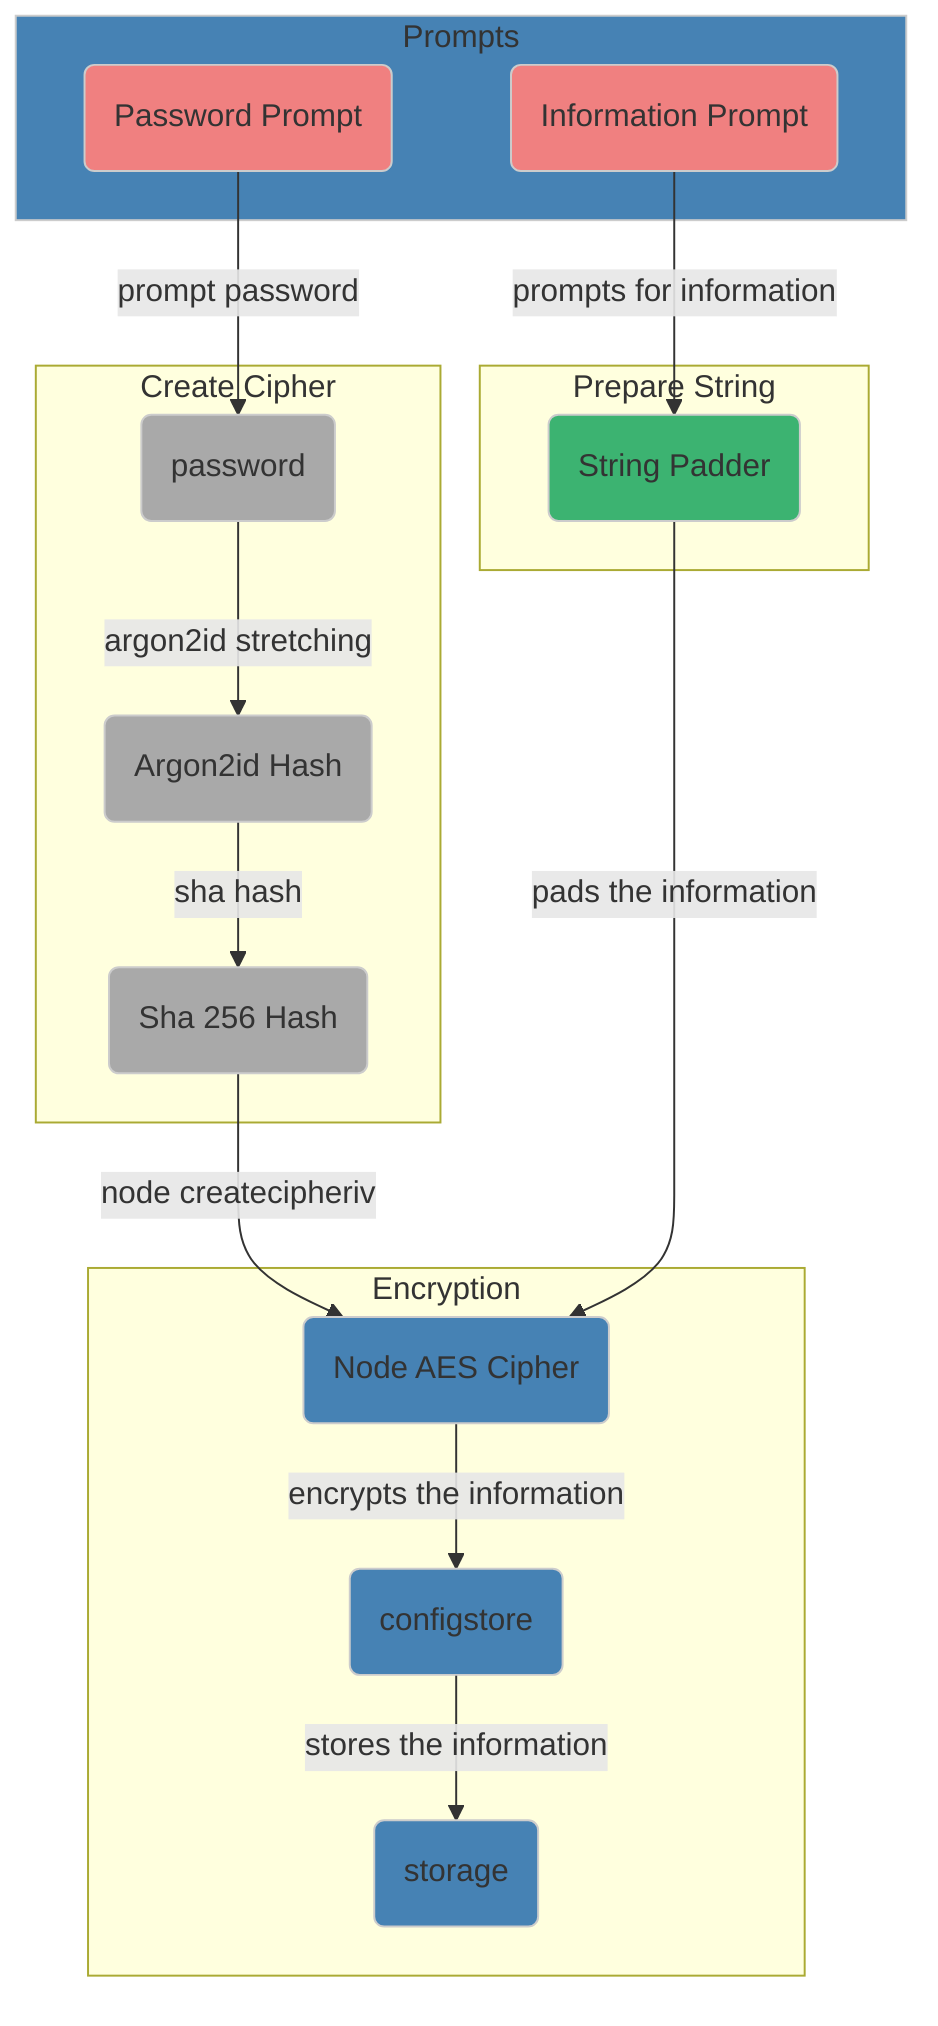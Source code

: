 graph TB
subgraph Create Cipher
    password("password") 
    argon2id_hash("Argon2id Hash")
    sha_hash("Sha 256 Hash")

end
subgraph Encryption
    node_cipher("Node AES Cipher")
    configstore("configstore")
    storage("storage")
end
password_prompt -- prompt password --> password
password -- argon2id stretching --> argon2id_hash
argon2id_hash -- sha hash --> sha_hash
sha_hash -- node createcipheriv --> node_cipher

subgraph Prompts
    password_prompt("Password Prompt")
    information_prompt("Information Prompt")
end

subgraph Prepare String
    padder("String Padder")
end

information_prompt -- prompts for information --> padder
padder -- pads the information --> node_cipher
node_cipher -- encrypts the information --> configstore
configstore -- stores the information --> storage

style padder fill:mediumseagreen,stroke:#ccc,stroke-width:1px;

style password_prompt fill:lightcoral,stroke:#ccc,stroke-width:1px;
style information_prompt fill:lightcoral,stroke:#ccc,stroke-width:1px;


style password fill:darkgray,stroke:#ccc,stroke-width:1px;
style argon2id_hash fill:darkgray,stroke:#ccc,stroke-width:1px;
style sha_hash fill:darkgray,stroke:#ccc,stroke-width:1px;

style node_cipher fill:steelblue,stroke:#ccc,stroke-width:1px;
style configstore fill:steelblue,stroke:#ccc,stroke-width:1px;
style storage fill:steelblue,stroke:#ccc,stroke-width:1px;

style Prompts fill:steelblue,stroke:#ccc,stroke-width:1px;